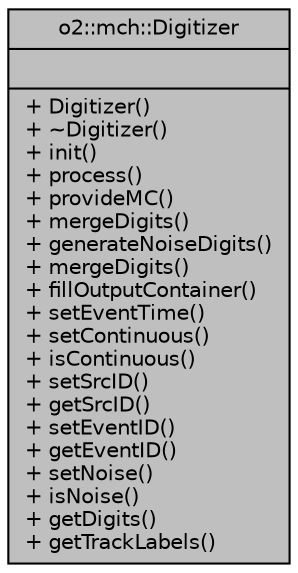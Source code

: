 digraph "o2::mch::Digitizer"
{
 // INTERACTIVE_SVG=YES
  bgcolor="transparent";
  edge [fontname="Helvetica",fontsize="10",labelfontname="Helvetica",labelfontsize="10"];
  node [fontname="Helvetica",fontsize="10",shape=record];
  Node1 [label="{o2::mch::Digitizer\n||+ Digitizer()\l+ ~Digitizer()\l+ init()\l+ process()\l+ provideMC()\l+ mergeDigits()\l+ generateNoiseDigits()\l+ mergeDigits()\l+ fillOutputContainer()\l+ setEventTime()\l+ setContinuous()\l+ isContinuous()\l+ setSrcID()\l+ getSrcID()\l+ setEventID()\l+ getEventID()\l+ setNoise()\l+ isNoise()\l+ getDigits()\l+ getTrackLabels()\l}",height=0.2,width=0.4,color="black", fillcolor="grey75", style="filled", fontcolor="black"];
}
